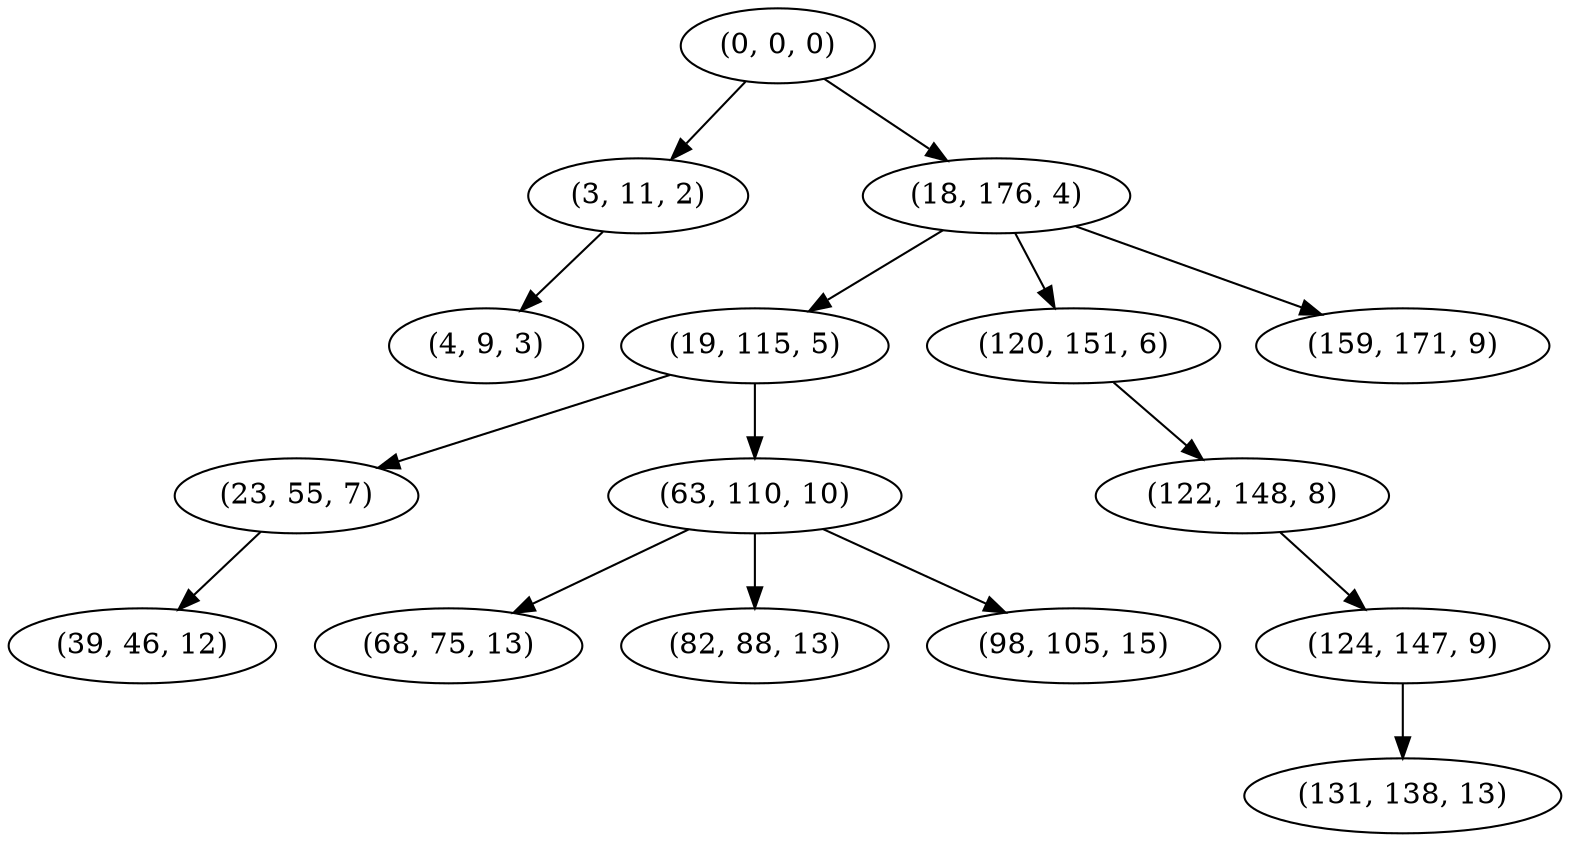 digraph tree {
    "(0, 0, 0)";
    "(3, 11, 2)";
    "(4, 9, 3)";
    "(18, 176, 4)";
    "(19, 115, 5)";
    "(23, 55, 7)";
    "(39, 46, 12)";
    "(63, 110, 10)";
    "(68, 75, 13)";
    "(82, 88, 13)";
    "(98, 105, 15)";
    "(120, 151, 6)";
    "(122, 148, 8)";
    "(124, 147, 9)";
    "(131, 138, 13)";
    "(159, 171, 9)";
    "(0, 0, 0)" -> "(3, 11, 2)";
    "(0, 0, 0)" -> "(18, 176, 4)";
    "(3, 11, 2)" -> "(4, 9, 3)";
    "(18, 176, 4)" -> "(19, 115, 5)";
    "(18, 176, 4)" -> "(120, 151, 6)";
    "(18, 176, 4)" -> "(159, 171, 9)";
    "(19, 115, 5)" -> "(23, 55, 7)";
    "(19, 115, 5)" -> "(63, 110, 10)";
    "(23, 55, 7)" -> "(39, 46, 12)";
    "(63, 110, 10)" -> "(68, 75, 13)";
    "(63, 110, 10)" -> "(82, 88, 13)";
    "(63, 110, 10)" -> "(98, 105, 15)";
    "(120, 151, 6)" -> "(122, 148, 8)";
    "(122, 148, 8)" -> "(124, 147, 9)";
    "(124, 147, 9)" -> "(131, 138, 13)";
}
